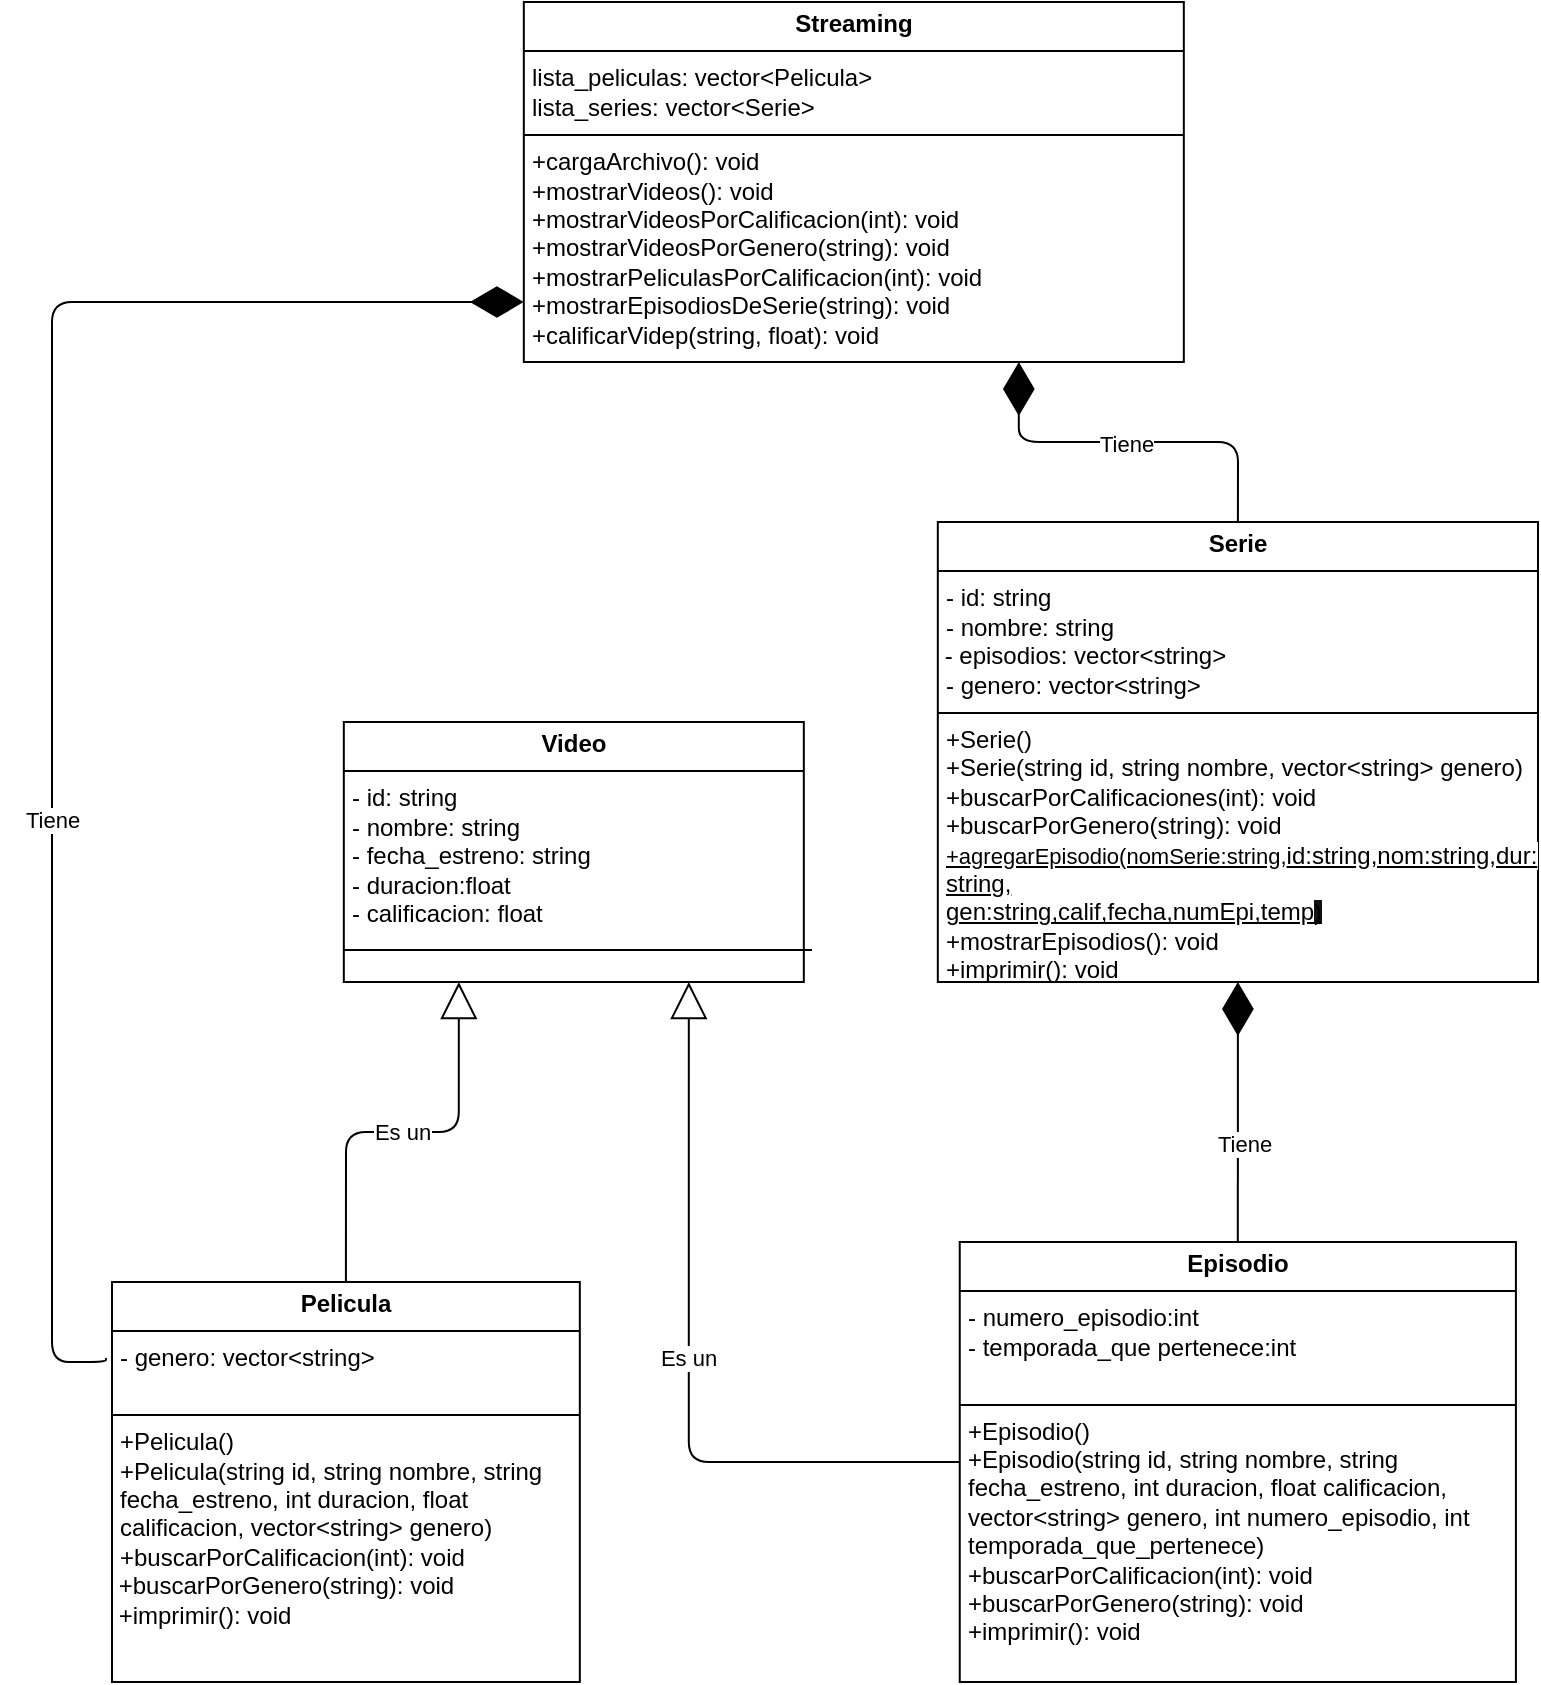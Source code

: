 <mxfile>
    <diagram id="5mjYTW3oazjm3ymJR5hV" name="Page-1">
        <mxGraphModel dx="981" dy="729" grid="1" gridSize="10" guides="1" tooltips="1" connect="1" arrows="1" fold="1" page="1" pageScale="1" pageWidth="827" pageHeight="1169" math="0" shadow="0">
            <root>
                <mxCell id="0"/>
                <mxCell id="1" parent="0"/>
                <mxCell id="2" value="&lt;p style=&quot;margin:0px;margin-top:4px;text-align:center;&quot;&gt;&lt;b&gt;Streaming&lt;/b&gt;&lt;/p&gt;&lt;hr size=&quot;1&quot; style=&quot;border-style:solid;&quot;&gt;&lt;p style=&quot;margin:0px;margin-left:4px;&quot;&gt;lista_peliculas: vector&amp;lt;Pelicula&amp;gt;&lt;/p&gt;&lt;p style=&quot;margin:0px;margin-left:4px;&quot;&gt;lista_series: vector&amp;lt;Serie&amp;gt;&lt;/p&gt;&lt;hr size=&quot;1&quot; style=&quot;border-style:solid;&quot;&gt;&lt;p style=&quot;margin:0px;margin-left:4px;&quot;&gt;+cargaArchivo(): void&lt;/p&gt;&lt;p style=&quot;margin:0px;margin-left:4px;&quot;&gt;+mostrarVideos(): void&lt;/p&gt;&lt;p style=&quot;margin:0px;margin-left:4px;&quot;&gt;+mostrarVideosPorCalificacion(int): void&amp;nbsp;&lt;/p&gt;&lt;p style=&quot;margin:0px;margin-left:4px;&quot;&gt;+mostrarVideosPorGenero(string): void&amp;nbsp;&lt;/p&gt;&lt;p style=&quot;margin:0px;margin-left:4px;&quot;&gt;+mostrarPeliculasPorCalificacion(int): void&lt;/p&gt;&lt;p style=&quot;margin:0px;margin-left:4px;&quot;&gt;+mostrarEpisodiosDeSerie(string): void&lt;/p&gt;&lt;p style=&quot;margin:0px;margin-left:4px;&quot;&gt;+calificarVidep(string, float): void&lt;/p&gt;" style="verticalAlign=top;align=left;overflow=fill;html=1;whiteSpace=wrap;" vertex="1" parent="1">
                    <mxGeometry x="275.91" y="100" width="330" height="180" as="geometry"/>
                </mxCell>
                <mxCell id="3" value="&lt;p style=&quot;margin:0px;margin-top:4px;text-align:center;&quot;&gt;&lt;b&gt;Serie&lt;/b&gt;&lt;/p&gt;&lt;hr size=&quot;1&quot; style=&quot;border-style:solid;&quot;&gt;&lt;p style=&quot;margin: 0px 0px 0px 4px;&quot;&gt;- id: string&lt;/p&gt;&lt;p style=&quot;margin: 0px 0px 0px 4px;&quot;&gt;- nombre: string&lt;/p&gt;&amp;nbsp;- episodios: vector&amp;lt;string&amp;gt;&lt;div&gt;&lt;p style=&quot;margin: 0px 0px 0px 4px;&quot;&gt;- genero: vector&amp;lt;string&amp;gt;&lt;/p&gt;&lt;p style=&quot;margin: 0px 0px 0px 4px;&quot;&gt;&lt;span style=&quot;color: rgb(63, 63, 63);&quot;&gt;&lt;/span&gt;&lt;/p&gt;&lt;hr size=&quot;1&quot; style=&quot;border-style:solid;&quot;&gt;&lt;p style=&quot;margin:0px;margin-left:4px;&quot;&gt;+Serie()&lt;/p&gt;&lt;p style=&quot;margin:0px;margin-left:4px;&quot;&gt;+Serie(string id, string nombre, vector&amp;lt;string&amp;gt; genero)&lt;/p&gt;&lt;p style=&quot;margin:0px;margin-left:4px;&quot;&gt;+buscarPorCalificaciones(int): void&lt;/p&gt;&lt;p style=&quot;margin:0px;margin-left:4px;&quot;&gt;+buscarPorGenero(string): void&lt;/p&gt;&lt;p style=&quot;margin:0px;margin-left:4px;&quot;&gt;&lt;u style=&quot;background-color: light-dark(#ffffff, var(--ge-dark-color, #121212));&quot;&gt;&lt;span style=&quot;color: light-dark(rgb(0, 0, 0), rgb(255, 255, 255)); text-wrap-mode: nowrap; font-size: 11px; text-align: center;&quot;&gt;+agregarEpisodio(nomSerie:string,&lt;/span&gt;&lt;span style=&quot;color: light-dark(rgb(0, 0, 0), rgb(255, 255, 255));&quot;&gt;id:string,nom:string,dur: string,&lt;/span&gt;&lt;/u&gt;&lt;/p&gt;&lt;p style=&quot;margin:0px;margin-left:4px;&quot;&gt;&lt;u&gt;&lt;span style=&quot;background-color: transparent; color: light-dark(rgb(0, 0, 0), rgb(255, 255, 255));&quot;&gt;gen:string,calif,fecha,numEpi,temp&lt;/span&gt;&lt;span style=&quot;color: light-dark(rgb(0, 0, 0), rgb(255, 255, 255)); text-wrap-mode: nowrap; font-size: 11px; text-align: center; background-color: rgb(18, 18, 18);&quot;&gt;)&lt;/span&gt;&lt;/u&gt;&lt;/p&gt;&lt;p style=&quot;margin:0px;margin-left:4px;&quot;&gt;&lt;span style=&quot;background-color: transparent; color: light-dark(rgb(0, 0, 0), rgb(255, 255, 255));&quot;&gt;+mostrarEpisodios(): void&lt;/span&gt;&lt;/p&gt;&lt;p style=&quot;margin:0px;margin-left:4px;&quot;&gt;+imprimir(): void&lt;/p&gt;&lt;/div&gt;" style="verticalAlign=top;align=left;overflow=fill;html=1;whiteSpace=wrap;" vertex="1" parent="1">
                    <mxGeometry x="482.91" y="360" width="300.09" height="230" as="geometry"/>
                </mxCell>
                <mxCell id="4" value="&lt;p style=&quot;margin:0px;margin-top:4px;text-align:center;&quot;&gt;&lt;b&gt;Pelicula&lt;/b&gt;&lt;/p&gt;&lt;hr size=&quot;1&quot; style=&quot;border-style:solid;&quot;&gt;&lt;p style=&quot;margin: 0px 0px 0px 4px;&quot;&gt;&lt;span style=&quot;background-color: transparent;&quot;&gt;- genero: vector&amp;lt;string&amp;gt;&lt;/span&gt;&lt;/p&gt;&lt;div&gt;&lt;span style=&quot;background-color: transparent;&quot;&gt;&lt;br&gt;&lt;/span&gt;&lt;/div&gt;&lt;hr size=&quot;1&quot; style=&quot;border-style:solid;&quot;&gt;&lt;p style=&quot;margin:0px;margin-left:4px;&quot;&gt;&lt;span style=&quot;background-color: transparent; color: light-dark(rgb(0, 0, 0), rgb(255, 255, 255));&quot;&gt;&lt;/span&gt;&lt;/p&gt;&lt;p style=&quot;margin:0px;margin-left:4px;&quot;&gt;+Pelicula()&lt;/p&gt;&lt;p style=&quot;margin:0px;margin-left:4px;&quot;&gt;+Pelicula(string id, string nombre, string fecha_estreno, int duracion, float calificacion, vector&amp;lt;string&amp;gt; genero)&lt;/p&gt;&lt;p style=&quot;margin:0px;margin-left:4px;&quot;&gt;&lt;span style=&quot;background-color: transparent; color: light-dark(rgb(0, 0, 0), rgb(255, 255, 255));&quot;&gt;+buscarPorCalificacion(int): void&lt;/span&gt;&lt;/p&gt;&lt;div&gt;&amp;nbsp;+buscarPorGenero(string): void&lt;/div&gt;&lt;div&gt;&amp;nbsp;+imprimir(): void&lt;/div&gt;" style="verticalAlign=top;align=left;overflow=fill;html=1;whiteSpace=wrap;" vertex="1" parent="1">
                    <mxGeometry x="70" y="740" width="233.91" height="200" as="geometry"/>
                </mxCell>
                <mxCell id="5" value="&lt;p style=&quot;margin:0px;margin-top:4px;text-align:center;&quot;&gt;&lt;b&gt;Episodio&lt;/b&gt;&lt;/p&gt;&lt;hr size=&quot;1&quot; style=&quot;border-style:solid;&quot;&gt;&lt;p style=&quot;margin:0px;margin-left:4px;&quot;&gt;&lt;span style=&quot;background-color: transparent;&quot;&gt;- numero_episodio:int&lt;/span&gt;&lt;/p&gt;&lt;p style=&quot;margin:0px;margin-left:4px;&quot;&gt;- temporada_que pertenece:int&lt;/p&gt;&lt;p style=&quot;margin: 0px 0px 0px 4px;&quot;&gt;&lt;br&gt;&lt;/p&gt;&lt;hr size=&quot;1&quot; style=&quot;border-style:solid;&quot;&gt;&lt;p style=&quot;margin:0px;margin-left:4px;&quot;&gt;+Episodio()&lt;/p&gt;&lt;p style=&quot;margin:0px;margin-left:4px;&quot;&gt;+Episodio(string id, string nombre, string fecha_estreno, int duracion, float calificacion, vector&amp;lt;string&amp;gt; genero, int numero_episodio, int temporada_que_pertenece)&lt;/p&gt;&lt;p style=&quot;margin:0px;margin-left:4px;&quot;&gt;+buscarPorCalificacion(int): void&lt;/p&gt;&lt;p style=&quot;margin:0px;margin-left:4px;&quot;&gt;+buscarPorGenero(string): void&lt;/p&gt;&lt;p style=&quot;margin:0px;margin-left:4px;&quot;&gt;+imprimir(): void&lt;/p&gt;" style="verticalAlign=top;align=left;overflow=fill;html=1;whiteSpace=wrap;" vertex="1" parent="1">
                    <mxGeometry x="493.87" y="720" width="278.09" height="220" as="geometry"/>
                </mxCell>
                <mxCell id="6" value="" style="endArrow=diamondThin;endFill=1;endSize=24;html=1;entryX=0.25;entryY=1;entryDx=0;entryDy=0;exitX=-0.013;exitY=0.19;exitDx=0;exitDy=0;edgeStyle=orthogonalEdgeStyle;exitPerimeter=0;fontFamily=Helvetica;" edge="1" parent="1" source="4">
                    <mxGeometry width="160" relative="1" as="geometry">
                        <mxPoint x="4.085" y="750.98" as="sourcePoint"/>
                        <mxPoint x="275.91" y="250" as="targetPoint"/>
                        <Array as="points">
                            <mxPoint x="67" y="780"/>
                            <mxPoint x="40" y="780"/>
                            <mxPoint x="40" y="250"/>
                        </Array>
                    </mxGeometry>
                </mxCell>
                <mxCell id="7" value="Tiene" style="edgeLabel;html=1;align=center;verticalAlign=middle;resizable=0;points=[];" connectable="0" vertex="1" parent="6">
                    <mxGeometry x="-0.245" relative="1" as="geometry">
                        <mxPoint as="offset"/>
                    </mxGeometry>
                </mxCell>
                <mxCell id="8" value="" style="endArrow=diamondThin;endFill=1;endSize=24;html=1;entryX=0.75;entryY=1;entryDx=0;entryDy=0;exitX=0.5;exitY=0;exitDx=0;exitDy=0;edgeStyle=orthogonalEdgeStyle;" edge="1" parent="1" source="3" target="2">
                    <mxGeometry width="160" relative="1" as="geometry">
                        <mxPoint x="287.91" y="440" as="sourcePoint"/>
                        <mxPoint x="368.91" y="200" as="targetPoint"/>
                    </mxGeometry>
                </mxCell>
                <mxCell id="9" value="Tiene" style="edgeLabel;html=1;align=center;verticalAlign=middle;resizable=0;points=[];" connectable="0" vertex="1" parent="8">
                    <mxGeometry x="0.014" y="1" relative="1" as="geometry">
                        <mxPoint as="offset"/>
                    </mxGeometry>
                </mxCell>
                <mxCell id="10" value="" style="endArrow=diamondThin;endFill=1;endSize=24;html=1;entryX=0.5;entryY=1;entryDx=0;entryDy=0;exitX=0.5;exitY=0;exitDx=0;exitDy=0;" edge="1" parent="1" source="5" target="3">
                    <mxGeometry width="160" relative="1" as="geometry">
                        <mxPoint x="345.91" y="770" as="sourcePoint"/>
                        <mxPoint x="665.91" y="610" as="targetPoint"/>
                    </mxGeometry>
                </mxCell>
                <mxCell id="11" value="Tiene" style="edgeLabel;html=1;align=center;verticalAlign=middle;resizable=0;points=[];" connectable="0" vertex="1" parent="10">
                    <mxGeometry x="-0.239" y="-3" relative="1" as="geometry">
                        <mxPoint as="offset"/>
                    </mxGeometry>
                </mxCell>
                <mxCell id="12" value="&lt;p style=&quot;margin:0px;margin-top:4px;text-align:center;&quot;&gt;&lt;b&gt;Video&lt;/b&gt;&lt;/p&gt;&lt;hr size=&quot;1&quot; style=&quot;border-style:solid;&quot;&gt;&lt;p style=&quot;margin:0px;margin-left:4px;&quot;&gt;&lt;/p&gt;&lt;p style=&quot;margin: 0px 0px 0px 4px;&quot;&gt;- id: string&lt;/p&gt;&lt;p style=&quot;margin: 0px 0px 0px 4px;&quot;&gt;- nombre: string&lt;/p&gt;&lt;p style=&quot;margin: 0px 0px 0px 4px;&quot;&gt;&lt;span&gt;&lt;font style=&quot;color: light-dark(rgb(0, 0, 0), rgb(255, 255, 255));&quot;&gt;- fecha_estreno: string&lt;/font&gt;&lt;/span&gt;&lt;/p&gt;&lt;p style=&quot;margin: 0px 0px 0px 4px;&quot;&gt;&lt;span style=&quot;color: rgb(63, 63, 63);&quot;&gt;&lt;font style=&quot;color: light-dark(rgb(0, 0, 0), rgb(255, 255, 255));&quot;&gt;- duracion:float&lt;/font&gt;&lt;/span&gt;&lt;/p&gt;&lt;p style=&quot;margin: 0px 0px 0px 4px;&quot;&gt;&lt;span style=&quot;background-color: transparent;&quot;&gt;- calificacion: float&lt;/span&gt;&lt;/p&gt;&lt;div&gt;&lt;span style=&quot;background-color: transparent;&quot;&gt;&lt;br&gt;&lt;/span&gt;&lt;/div&gt;" style="verticalAlign=top;align=left;overflow=fill;html=1;whiteSpace=wrap;" vertex="1" parent="1">
                    <mxGeometry x="185.91" y="460" width="230" height="130" as="geometry"/>
                </mxCell>
                <mxCell id="13" value="Es un" style="endArrow=block;endSize=16;endFill=0;html=1;exitX=0.5;exitY=0;exitDx=0;exitDy=0;entryX=0.25;entryY=1;entryDx=0;entryDy=0;edgeStyle=orthogonalEdgeStyle;" edge="1" parent="1" source="4" target="12">
                    <mxGeometry x="-0.002" width="160" relative="1" as="geometry">
                        <mxPoint x="355.91" y="500" as="sourcePoint"/>
                        <mxPoint x="515.91" y="500" as="targetPoint"/>
                        <mxPoint as="offset"/>
                    </mxGeometry>
                </mxCell>
                <mxCell id="14" value="Es un" style="endArrow=block;endSize=16;endFill=0;html=1;exitX=0;exitY=0.5;exitDx=0;exitDy=0;entryX=0.75;entryY=1;entryDx=0;entryDy=0;edgeStyle=orthogonalEdgeStyle;" edge="1" parent="1" source="5" target="12">
                    <mxGeometry x="-0.001" width="160" relative="1" as="geometry">
                        <mxPoint x="188.91" y="670" as="sourcePoint"/>
                        <mxPoint x="310.91" y="570" as="targetPoint"/>
                        <mxPoint as="offset"/>
                    </mxGeometry>
                </mxCell>
                <mxCell id="15" value="" style="line;strokeWidth=1;fillColor=none;align=left;verticalAlign=middle;spacingTop=-1;spacingLeft=3;spacingRight=3;rotatable=0;labelPosition=right;points=[];portConstraint=eastwest;strokeColor=inherit;" vertex="1" parent="1">
                    <mxGeometry x="185.91" y="570" width="234.09" height="8" as="geometry"/>
                </mxCell>
            </root>
        </mxGraphModel>
    </diagram>
</mxfile>